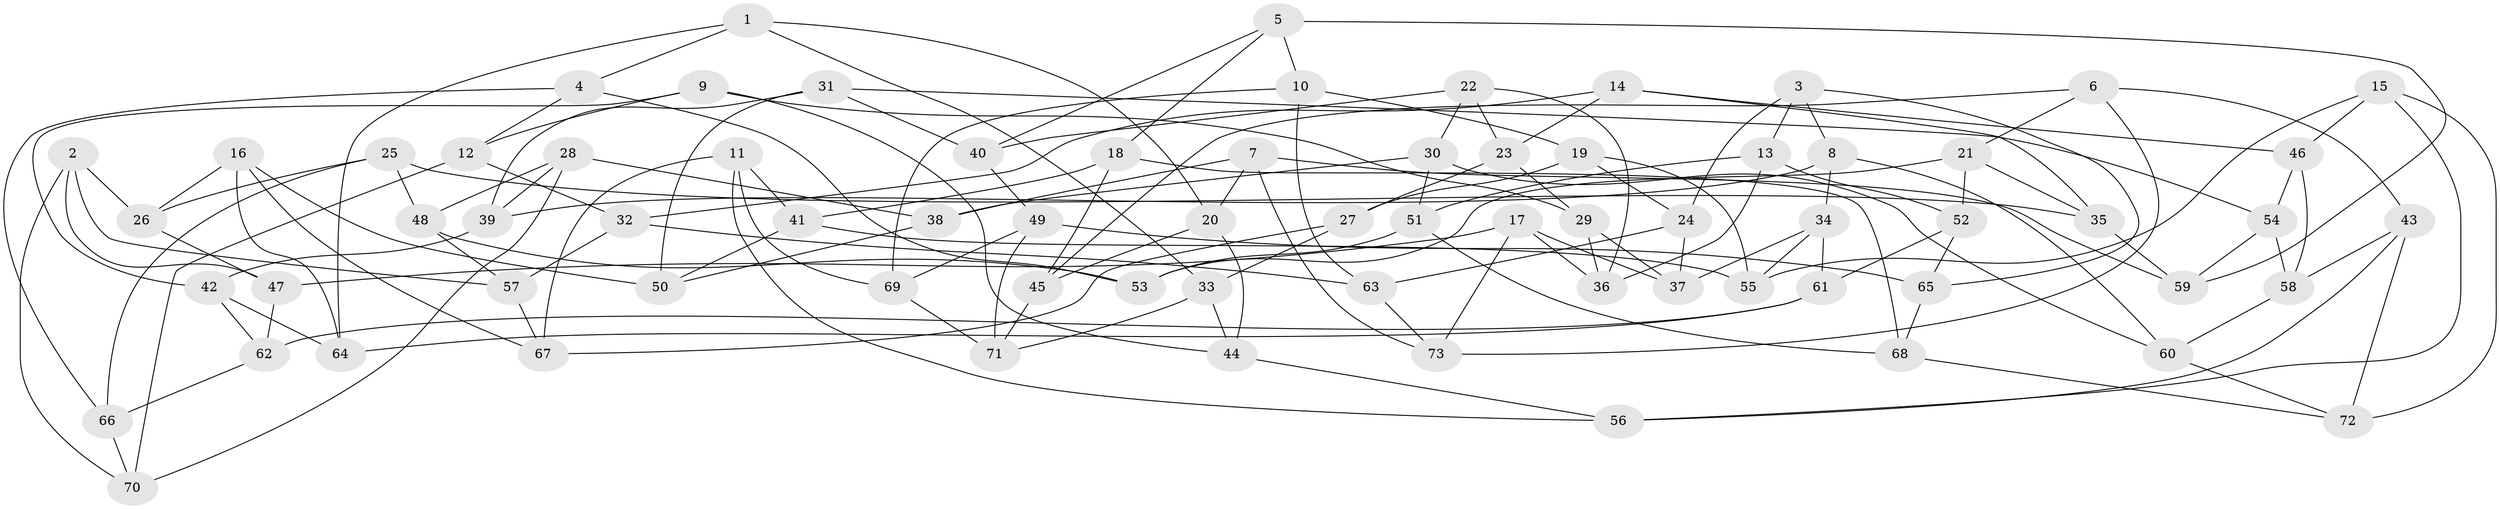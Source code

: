 // coarse degree distribution, {4: 0.7727272727272727, 5: 0.022727272727272728, 8: 0.06818181818181818, 9: 0.045454545454545456, 6: 0.022727272727272728, 11: 0.022727272727272728, 7: 0.022727272727272728, 3: 0.022727272727272728}
// Generated by graph-tools (version 1.1) at 2025/53/03/04/25 22:53:43]
// undirected, 73 vertices, 146 edges
graph export_dot {
  node [color=gray90,style=filled];
  1;
  2;
  3;
  4;
  5;
  6;
  7;
  8;
  9;
  10;
  11;
  12;
  13;
  14;
  15;
  16;
  17;
  18;
  19;
  20;
  21;
  22;
  23;
  24;
  25;
  26;
  27;
  28;
  29;
  30;
  31;
  32;
  33;
  34;
  35;
  36;
  37;
  38;
  39;
  40;
  41;
  42;
  43;
  44;
  45;
  46;
  47;
  48;
  49;
  50;
  51;
  52;
  53;
  54;
  55;
  56;
  57;
  58;
  59;
  60;
  61;
  62;
  63;
  64;
  65;
  66;
  67;
  68;
  69;
  70;
  71;
  72;
  73;
  1 -- 20;
  1 -- 33;
  1 -- 4;
  1 -- 64;
  2 -- 70;
  2 -- 47;
  2 -- 57;
  2 -- 26;
  3 -- 65;
  3 -- 13;
  3 -- 24;
  3 -- 8;
  4 -- 53;
  4 -- 66;
  4 -- 12;
  5 -- 10;
  5 -- 59;
  5 -- 40;
  5 -- 18;
  6 -- 21;
  6 -- 43;
  6 -- 73;
  6 -- 45;
  7 -- 59;
  7 -- 20;
  7 -- 73;
  7 -- 38;
  8 -- 39;
  8 -- 60;
  8 -- 34;
  9 -- 29;
  9 -- 42;
  9 -- 12;
  9 -- 44;
  10 -- 69;
  10 -- 63;
  10 -- 19;
  11 -- 69;
  11 -- 41;
  11 -- 67;
  11 -- 56;
  12 -- 70;
  12 -- 32;
  13 -- 52;
  13 -- 51;
  13 -- 36;
  14 -- 32;
  14 -- 46;
  14 -- 35;
  14 -- 23;
  15 -- 46;
  15 -- 55;
  15 -- 56;
  15 -- 72;
  16 -- 64;
  16 -- 67;
  16 -- 26;
  16 -- 50;
  17 -- 73;
  17 -- 36;
  17 -- 47;
  17 -- 37;
  18 -- 45;
  18 -- 68;
  18 -- 41;
  19 -- 24;
  19 -- 27;
  19 -- 55;
  20 -- 45;
  20 -- 44;
  21 -- 52;
  21 -- 53;
  21 -- 35;
  22 -- 40;
  22 -- 23;
  22 -- 36;
  22 -- 30;
  23 -- 27;
  23 -- 29;
  24 -- 63;
  24 -- 37;
  25 -- 48;
  25 -- 66;
  25 -- 35;
  25 -- 26;
  26 -- 47;
  27 -- 67;
  27 -- 33;
  28 -- 70;
  28 -- 48;
  28 -- 39;
  28 -- 38;
  29 -- 37;
  29 -- 36;
  30 -- 38;
  30 -- 60;
  30 -- 51;
  31 -- 40;
  31 -- 50;
  31 -- 54;
  31 -- 39;
  32 -- 63;
  32 -- 57;
  33 -- 71;
  33 -- 44;
  34 -- 55;
  34 -- 61;
  34 -- 37;
  35 -- 59;
  38 -- 50;
  39 -- 42;
  40 -- 49;
  41 -- 50;
  41 -- 55;
  42 -- 64;
  42 -- 62;
  43 -- 72;
  43 -- 56;
  43 -- 58;
  44 -- 56;
  45 -- 71;
  46 -- 54;
  46 -- 58;
  47 -- 62;
  48 -- 57;
  48 -- 53;
  49 -- 69;
  49 -- 65;
  49 -- 71;
  51 -- 68;
  51 -- 53;
  52 -- 65;
  52 -- 61;
  54 -- 58;
  54 -- 59;
  57 -- 67;
  58 -- 60;
  60 -- 72;
  61 -- 64;
  61 -- 62;
  62 -- 66;
  63 -- 73;
  65 -- 68;
  66 -- 70;
  68 -- 72;
  69 -- 71;
}
